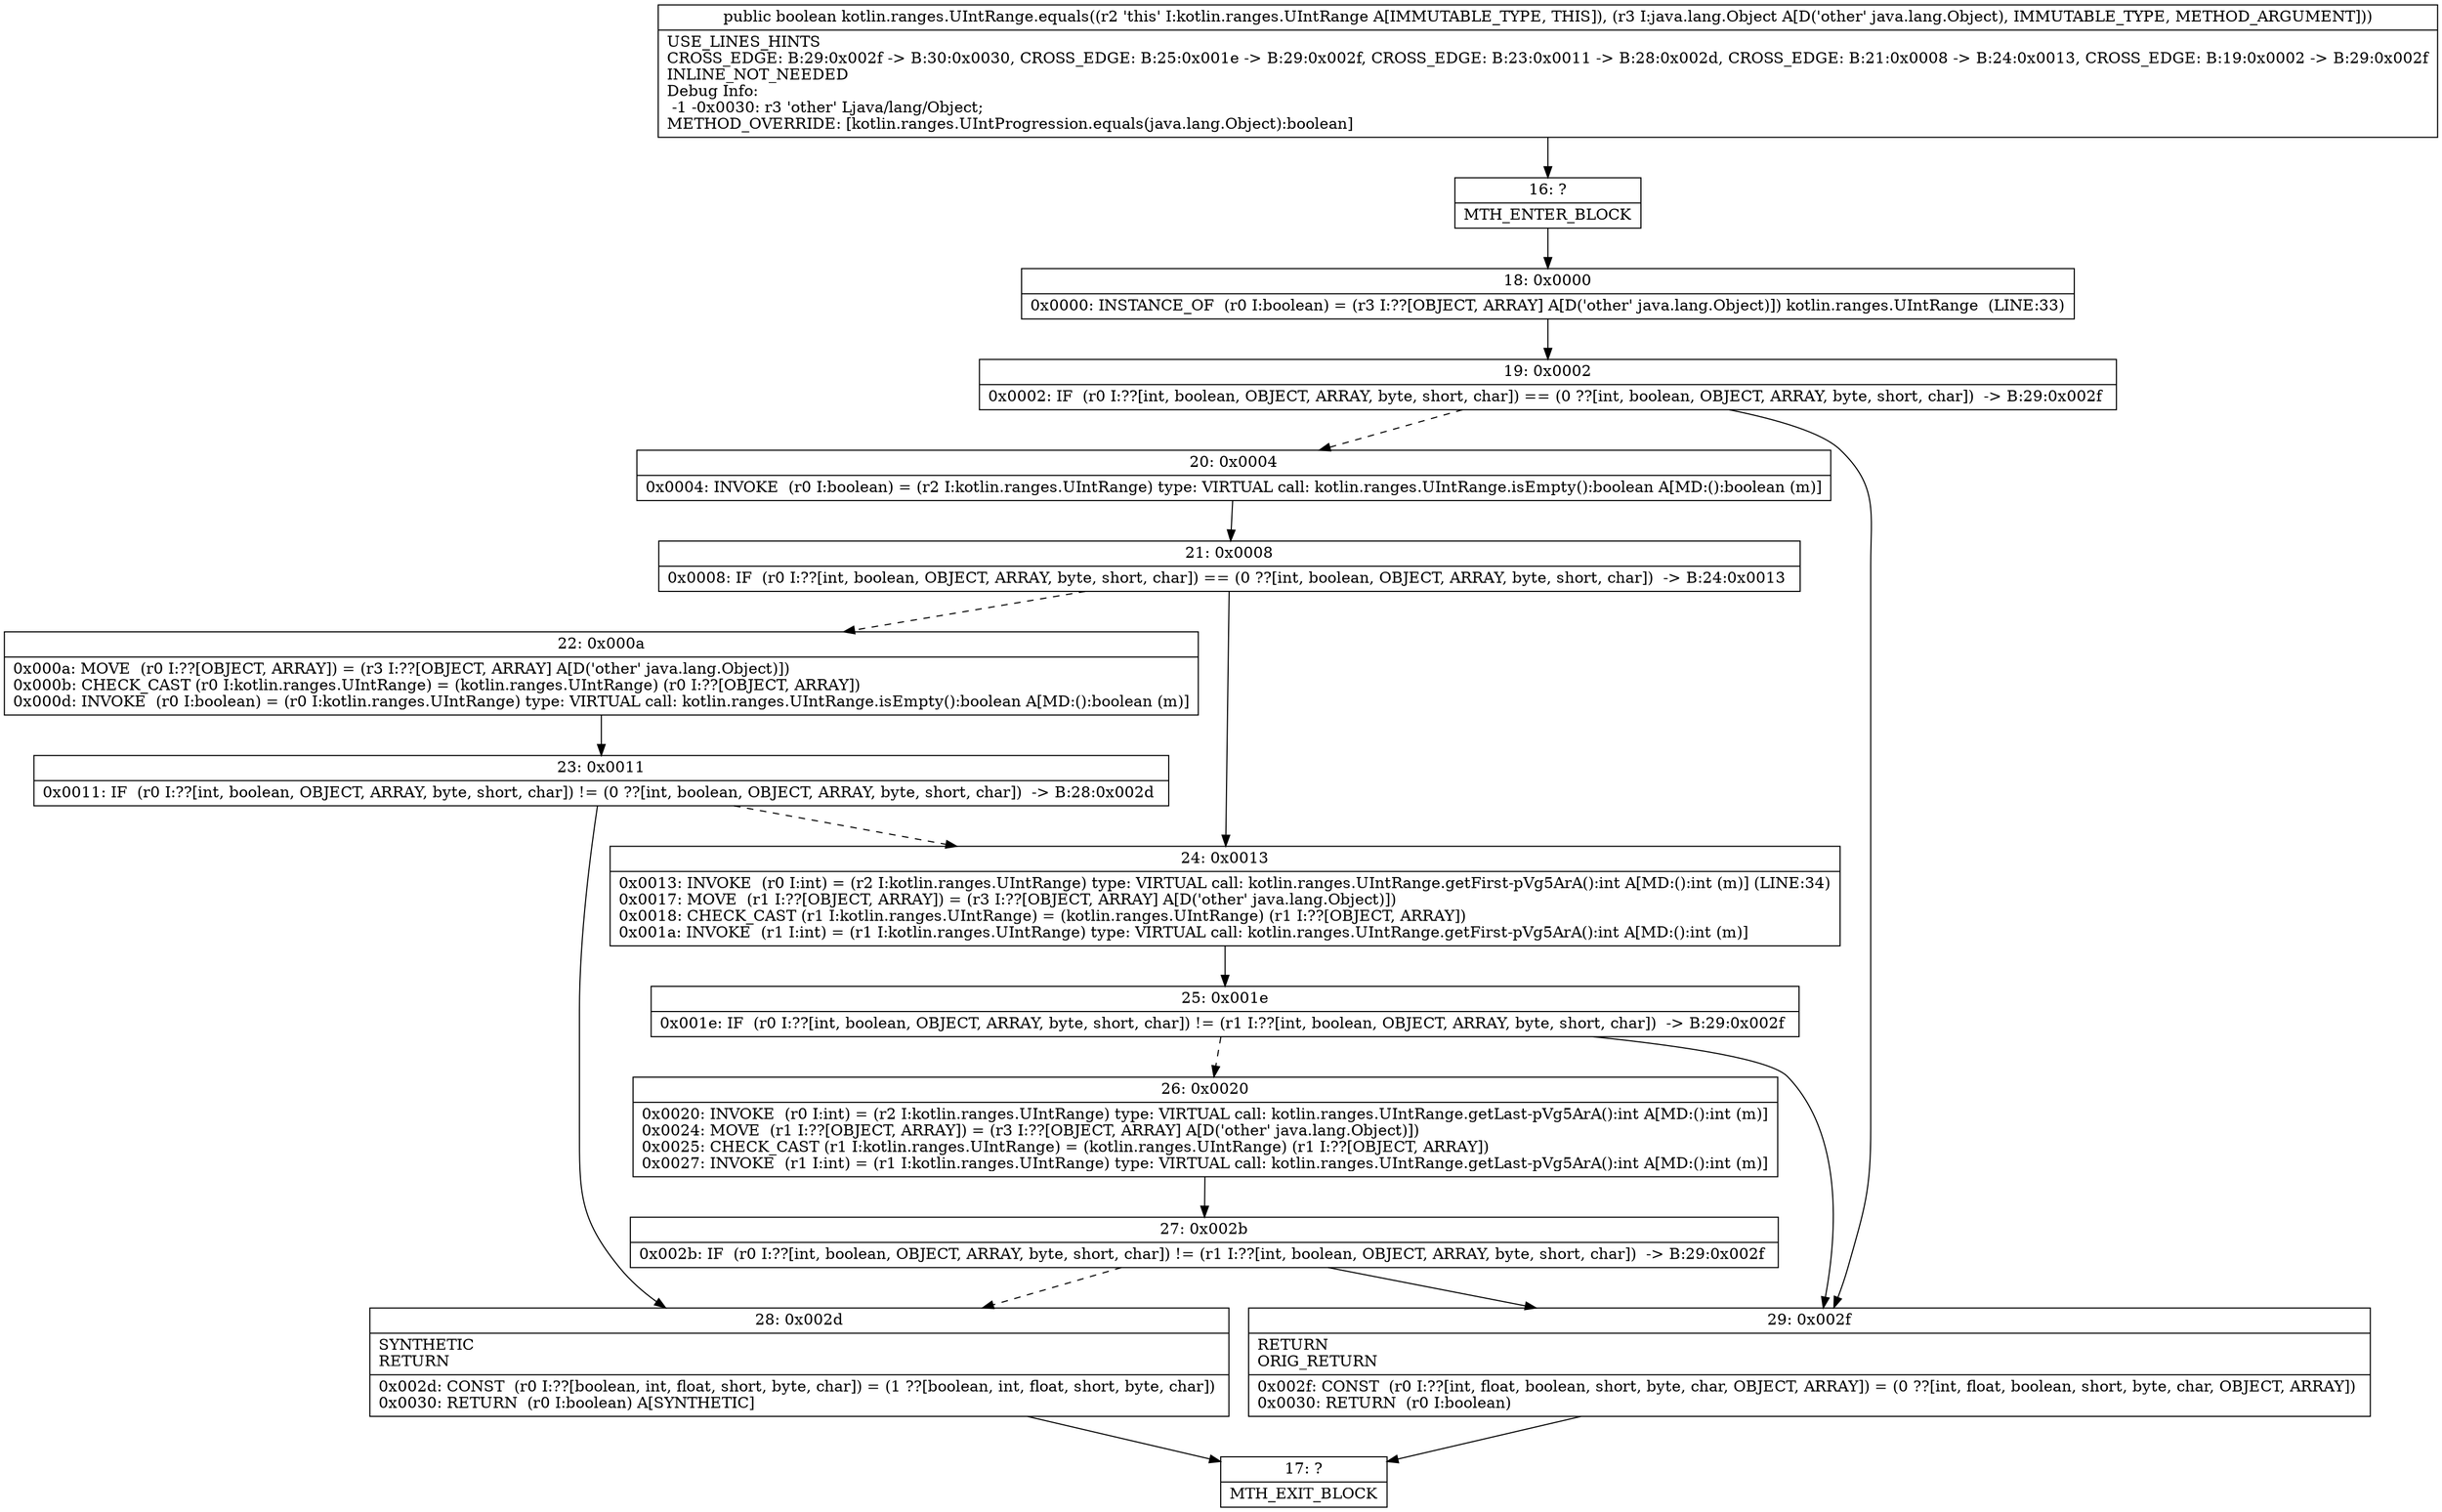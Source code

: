 digraph "CFG forkotlin.ranges.UIntRange.equals(Ljava\/lang\/Object;)Z" {
Node_16 [shape=record,label="{16\:\ ?|MTH_ENTER_BLOCK\l}"];
Node_18 [shape=record,label="{18\:\ 0x0000|0x0000: INSTANCE_OF  (r0 I:boolean) = (r3 I:??[OBJECT, ARRAY] A[D('other' java.lang.Object)]) kotlin.ranges.UIntRange  (LINE:33)\l}"];
Node_19 [shape=record,label="{19\:\ 0x0002|0x0002: IF  (r0 I:??[int, boolean, OBJECT, ARRAY, byte, short, char]) == (0 ??[int, boolean, OBJECT, ARRAY, byte, short, char])  \-\> B:29:0x002f \l}"];
Node_20 [shape=record,label="{20\:\ 0x0004|0x0004: INVOKE  (r0 I:boolean) = (r2 I:kotlin.ranges.UIntRange) type: VIRTUAL call: kotlin.ranges.UIntRange.isEmpty():boolean A[MD:():boolean (m)]\l}"];
Node_21 [shape=record,label="{21\:\ 0x0008|0x0008: IF  (r0 I:??[int, boolean, OBJECT, ARRAY, byte, short, char]) == (0 ??[int, boolean, OBJECT, ARRAY, byte, short, char])  \-\> B:24:0x0013 \l}"];
Node_22 [shape=record,label="{22\:\ 0x000a|0x000a: MOVE  (r0 I:??[OBJECT, ARRAY]) = (r3 I:??[OBJECT, ARRAY] A[D('other' java.lang.Object)]) \l0x000b: CHECK_CAST (r0 I:kotlin.ranges.UIntRange) = (kotlin.ranges.UIntRange) (r0 I:??[OBJECT, ARRAY]) \l0x000d: INVOKE  (r0 I:boolean) = (r0 I:kotlin.ranges.UIntRange) type: VIRTUAL call: kotlin.ranges.UIntRange.isEmpty():boolean A[MD:():boolean (m)]\l}"];
Node_23 [shape=record,label="{23\:\ 0x0011|0x0011: IF  (r0 I:??[int, boolean, OBJECT, ARRAY, byte, short, char]) != (0 ??[int, boolean, OBJECT, ARRAY, byte, short, char])  \-\> B:28:0x002d \l}"];
Node_28 [shape=record,label="{28\:\ 0x002d|SYNTHETIC\lRETURN\l|0x002d: CONST  (r0 I:??[boolean, int, float, short, byte, char]) = (1 ??[boolean, int, float, short, byte, char]) \l0x0030: RETURN  (r0 I:boolean) A[SYNTHETIC]\l}"];
Node_17 [shape=record,label="{17\:\ ?|MTH_EXIT_BLOCK\l}"];
Node_24 [shape=record,label="{24\:\ 0x0013|0x0013: INVOKE  (r0 I:int) = (r2 I:kotlin.ranges.UIntRange) type: VIRTUAL call: kotlin.ranges.UIntRange.getFirst\-pVg5ArA():int A[MD:():int (m)] (LINE:34)\l0x0017: MOVE  (r1 I:??[OBJECT, ARRAY]) = (r3 I:??[OBJECT, ARRAY] A[D('other' java.lang.Object)]) \l0x0018: CHECK_CAST (r1 I:kotlin.ranges.UIntRange) = (kotlin.ranges.UIntRange) (r1 I:??[OBJECT, ARRAY]) \l0x001a: INVOKE  (r1 I:int) = (r1 I:kotlin.ranges.UIntRange) type: VIRTUAL call: kotlin.ranges.UIntRange.getFirst\-pVg5ArA():int A[MD:():int (m)]\l}"];
Node_25 [shape=record,label="{25\:\ 0x001e|0x001e: IF  (r0 I:??[int, boolean, OBJECT, ARRAY, byte, short, char]) != (r1 I:??[int, boolean, OBJECT, ARRAY, byte, short, char])  \-\> B:29:0x002f \l}"];
Node_26 [shape=record,label="{26\:\ 0x0020|0x0020: INVOKE  (r0 I:int) = (r2 I:kotlin.ranges.UIntRange) type: VIRTUAL call: kotlin.ranges.UIntRange.getLast\-pVg5ArA():int A[MD:():int (m)]\l0x0024: MOVE  (r1 I:??[OBJECT, ARRAY]) = (r3 I:??[OBJECT, ARRAY] A[D('other' java.lang.Object)]) \l0x0025: CHECK_CAST (r1 I:kotlin.ranges.UIntRange) = (kotlin.ranges.UIntRange) (r1 I:??[OBJECT, ARRAY]) \l0x0027: INVOKE  (r1 I:int) = (r1 I:kotlin.ranges.UIntRange) type: VIRTUAL call: kotlin.ranges.UIntRange.getLast\-pVg5ArA():int A[MD:():int (m)]\l}"];
Node_27 [shape=record,label="{27\:\ 0x002b|0x002b: IF  (r0 I:??[int, boolean, OBJECT, ARRAY, byte, short, char]) != (r1 I:??[int, boolean, OBJECT, ARRAY, byte, short, char])  \-\> B:29:0x002f \l}"];
Node_29 [shape=record,label="{29\:\ 0x002f|RETURN\lORIG_RETURN\l|0x002f: CONST  (r0 I:??[int, float, boolean, short, byte, char, OBJECT, ARRAY]) = (0 ??[int, float, boolean, short, byte, char, OBJECT, ARRAY]) \l0x0030: RETURN  (r0 I:boolean) \l}"];
MethodNode[shape=record,label="{public boolean kotlin.ranges.UIntRange.equals((r2 'this' I:kotlin.ranges.UIntRange A[IMMUTABLE_TYPE, THIS]), (r3 I:java.lang.Object A[D('other' java.lang.Object), IMMUTABLE_TYPE, METHOD_ARGUMENT]))  | USE_LINES_HINTS\lCROSS_EDGE: B:29:0x002f \-\> B:30:0x0030, CROSS_EDGE: B:25:0x001e \-\> B:29:0x002f, CROSS_EDGE: B:23:0x0011 \-\> B:28:0x002d, CROSS_EDGE: B:21:0x0008 \-\> B:24:0x0013, CROSS_EDGE: B:19:0x0002 \-\> B:29:0x002f\lINLINE_NOT_NEEDED\lDebug Info:\l  \-1 \-0x0030: r3 'other' Ljava\/lang\/Object;\lMETHOD_OVERRIDE: [kotlin.ranges.UIntProgression.equals(java.lang.Object):boolean]\l}"];
MethodNode -> Node_16;Node_16 -> Node_18;
Node_18 -> Node_19;
Node_19 -> Node_20[style=dashed];
Node_19 -> Node_29;
Node_20 -> Node_21;
Node_21 -> Node_22[style=dashed];
Node_21 -> Node_24;
Node_22 -> Node_23;
Node_23 -> Node_24[style=dashed];
Node_23 -> Node_28;
Node_28 -> Node_17;
Node_24 -> Node_25;
Node_25 -> Node_26[style=dashed];
Node_25 -> Node_29;
Node_26 -> Node_27;
Node_27 -> Node_28[style=dashed];
Node_27 -> Node_29;
Node_29 -> Node_17;
}

